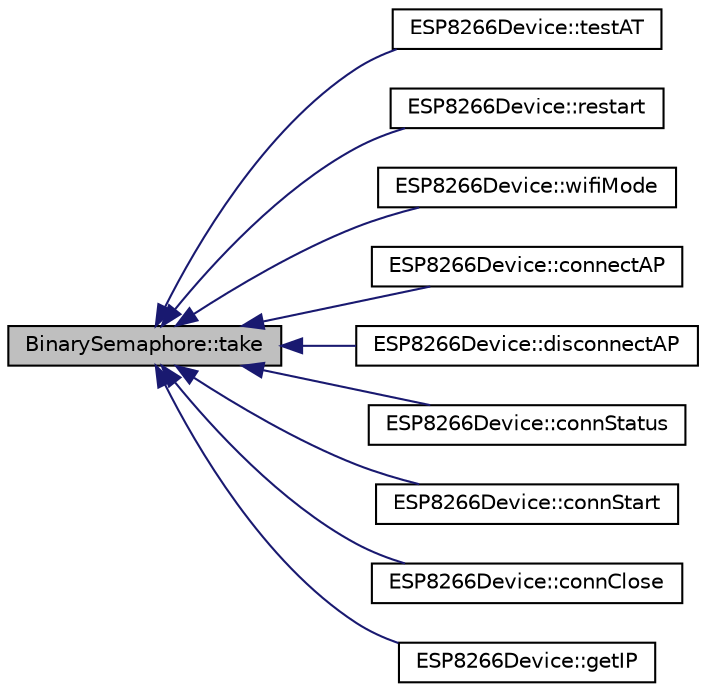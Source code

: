 digraph "BinarySemaphore::take"
{
  edge [fontname="Helvetica",fontsize="10",labelfontname="Helvetica",labelfontsize="10"];
  node [fontname="Helvetica",fontsize="10",shape=record];
  rankdir="LR";
  Node1 [label="BinarySemaphore::take",height=0.2,width=0.4,color="black", fillcolor="grey75", style="filled" fontcolor="black"];
  Node1 -> Node2 [dir="back",color="midnightblue",fontsize="10",style="solid",fontname="Helvetica"];
  Node2 [label="ESP8266Device::testAT",height=0.2,width=0.4,color="black", fillcolor="white", style="filled",URL="$class_e_s_p8266_device.html#acce9c1c7c0be824ef0c94c28d68cac67"];
  Node1 -> Node3 [dir="back",color="midnightblue",fontsize="10",style="solid",fontname="Helvetica"];
  Node3 [label="ESP8266Device::restart",height=0.2,width=0.4,color="black", fillcolor="white", style="filled",URL="$class_e_s_p8266_device.html#ab63e82d17283892b5bf2ab1e7c42c720"];
  Node1 -> Node4 [dir="back",color="midnightblue",fontsize="10",style="solid",fontname="Helvetica"];
  Node4 [label="ESP8266Device::wifiMode",height=0.2,width=0.4,color="black", fillcolor="white", style="filled",URL="$class_e_s_p8266_device.html#a4450f96a3c415ec99b45b002251a8802"];
  Node1 -> Node5 [dir="back",color="midnightblue",fontsize="10",style="solid",fontname="Helvetica"];
  Node5 [label="ESP8266Device::connectAP",height=0.2,width=0.4,color="black", fillcolor="white", style="filled",URL="$class_e_s_p8266_device.html#af9f44098381d1bf7e81d7d8e1ee6e4a9"];
  Node1 -> Node6 [dir="back",color="midnightblue",fontsize="10",style="solid",fontname="Helvetica"];
  Node6 [label="ESP8266Device::disconnectAP",height=0.2,width=0.4,color="black", fillcolor="white", style="filled",URL="$class_e_s_p8266_device.html#a79dec5979c19a38c9f8c6bd325fb251f"];
  Node1 -> Node7 [dir="back",color="midnightblue",fontsize="10",style="solid",fontname="Helvetica"];
  Node7 [label="ESP8266Device::connStatus",height=0.2,width=0.4,color="black", fillcolor="white", style="filled",URL="$class_e_s_p8266_device.html#a94de6bfd95ad2766fc3759f0df2c0613"];
  Node1 -> Node8 [dir="back",color="midnightblue",fontsize="10",style="solid",fontname="Helvetica"];
  Node8 [label="ESP8266Device::connStart",height=0.2,width=0.4,color="black", fillcolor="white", style="filled",URL="$class_e_s_p8266_device.html#ae11dc0864aba2e5f193e1b74fa7e6f81"];
  Node1 -> Node9 [dir="back",color="midnightblue",fontsize="10",style="solid",fontname="Helvetica"];
  Node9 [label="ESP8266Device::connClose",height=0.2,width=0.4,color="black", fillcolor="white", style="filled",URL="$class_e_s_p8266_device.html#a4e4579d3fbf8a1ddf22159bab645ed30"];
  Node1 -> Node10 [dir="back",color="midnightblue",fontsize="10",style="solid",fontname="Helvetica"];
  Node10 [label="ESP8266Device::getIP",height=0.2,width=0.4,color="black", fillcolor="white", style="filled",URL="$class_e_s_p8266_device.html#aa15473c9c736c77b3342697435ad54de"];
}
